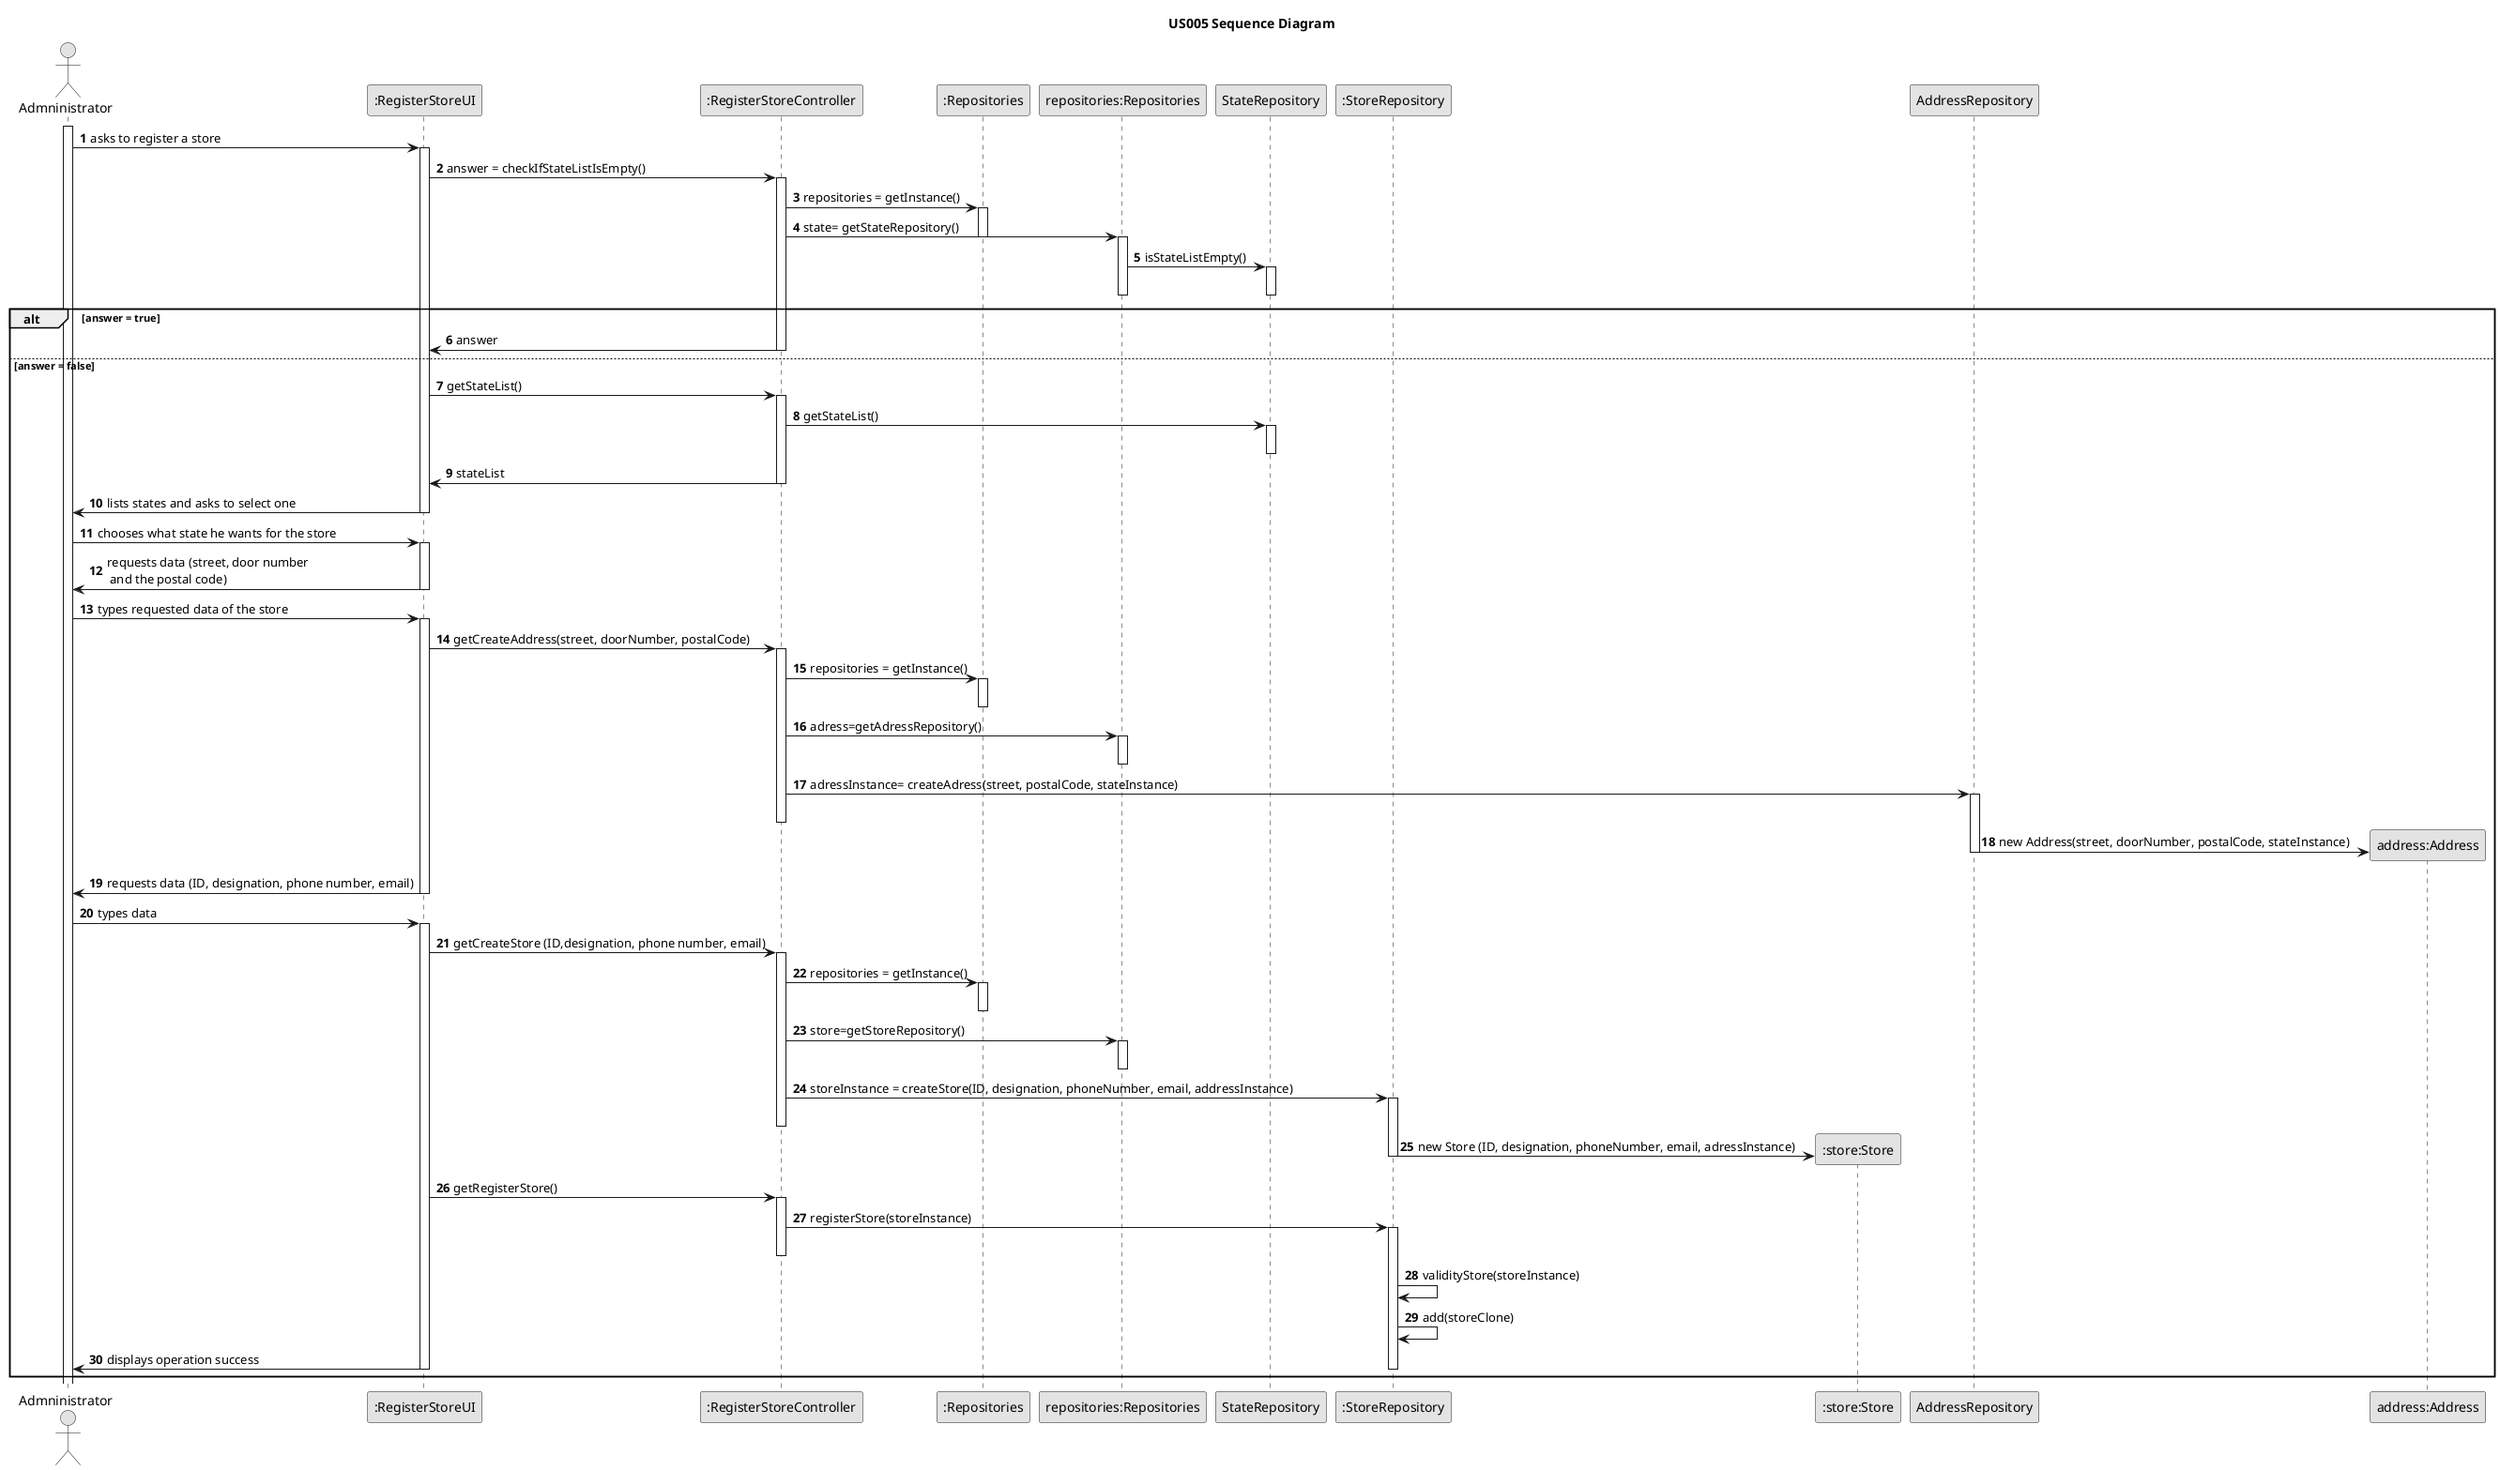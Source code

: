 @startuml
skinparam monochrome true
skinparam packageStyle rectangle
skinparam shadowing false
autonumber
title US005 Sequence Diagram
actor "Admninistrator" as ADM

participant ":RegisterStoreUI" as UI
participant ":RegisterStoreController" as CTRL
participant ":Repositories" as REP
participant "repositories:Repositories" as rep
participant "StateRepository" as STATEREP
participant ":StoreRepository" as STOREREP
participant ":store:Store" as STORE
participant "AddressRepository" as ADRESSREP
participant "address:Address" as ADRESS

activate ADM

ADM-> UI  : asks to register a store
activate UI
UI -> CTRL : answer = checkIfStateListIsEmpty()

activate CTRL
CTRL -> REP: repositories = getInstance()
activate REP
CTRL-> rep : state= getStateRepository()
deactivate REP
activate rep
rep -> STATEREP : isStateListEmpty()
activate STATEREP
deactivate STATEREP
deactivate rep
alt answer = true
CTRL -> UI : answer
deactivate CTRL

else answer = false
UI-> CTRL: getStateList()
activate CTRL
CTRL-> STATEREP: getStateList()
activate STATEREP
deactivate STATEREP

CTRL -> UI :stateList
deactivate CTRL

UI -> ADM : lists states and asks to select one
deactivate UI

ADM-> UI : chooses what state he wants for the store
activate UI

UI-> ADM : requests data (street, door number \n and the postal code)
deactivate UI

ADM-> UI: types requested data of the store
activate UI

UI-> CTRL: getCreateAddress(street, doorNumber, postalCode)
activate CTRL

CTRL->REP :repositories = getInstance()
activate REP
deactivate REP
CTRL-> rep : adress=getAdressRepository()
activate rep
deactivate rep
CTRL-> ADRESSREP : adressInstance= createAdress(street, postalCode, stateInstance)
activate ADRESSREP
deactivate CTRL
ADRESSREP-> ADRESS** : new Address(street, doorNumber, postalCode, stateInstance)
deactivate ADRESSREP
UI-> ADM: requests data (ID, designation, phone number, email)
deactivate ADRESSREP
deactivate UI
ADM->UI: types data
activate UI
UI -> CTRL : getCreateStore (ID,designation, phone number, email)
activate CTRL
CTRL->REP: repositories = getInstance()
activate REP
deactivate REP
CTRL-> rep : store=getStoreRepository()
activate rep
deactivate rep
CTRL-> STOREREP: storeInstance = createStore(ID, designation, phoneNumber, email, addressInstance)
activate STOREREP
deactivate CTRL
STOREREP->STORE**:new Store (ID, designation, phoneNumber, email, adressInstance)
deactivate STOREREP
deactivate rep
UI->CTRL : getRegisterStore()
activate CTRL
CTRL-> STOREREP : registerStore(storeInstance)
activate STOREREP
deactivate CTRL
STOREREP->STOREREP:validityStore(storeInstance)
STOREREP->STOREREP:add(storeClone)
UI->ADM: displays operation success
deactivate STOREREP
deactivate ADRESSREP
deactivate UI
end alt
@enduml
